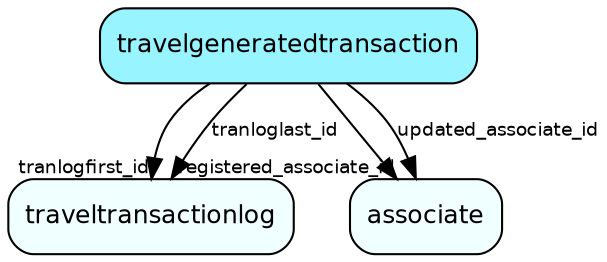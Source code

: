 digraph travelgeneratedtransaction  {
node [shape = box style="rounded, filled" fontname = "Helvetica" fontsize = "12" ]
edge [fontname = "Helvetica" fontsize = "9"]

travelgeneratedtransaction[fillcolor = "cadetblue1"]
traveltransactionlog[fillcolor = "azure1"]
associate[fillcolor = "azure1"]
travelgeneratedtransaction -> traveltransactionlog [headlabel = "tranlogfirst_id"]
travelgeneratedtransaction -> traveltransactionlog [label = "tranloglast_id"]
travelgeneratedtransaction -> associate [headlabel = "registered_associate_id"]
travelgeneratedtransaction -> associate [label = "updated_associate_id"]
}
